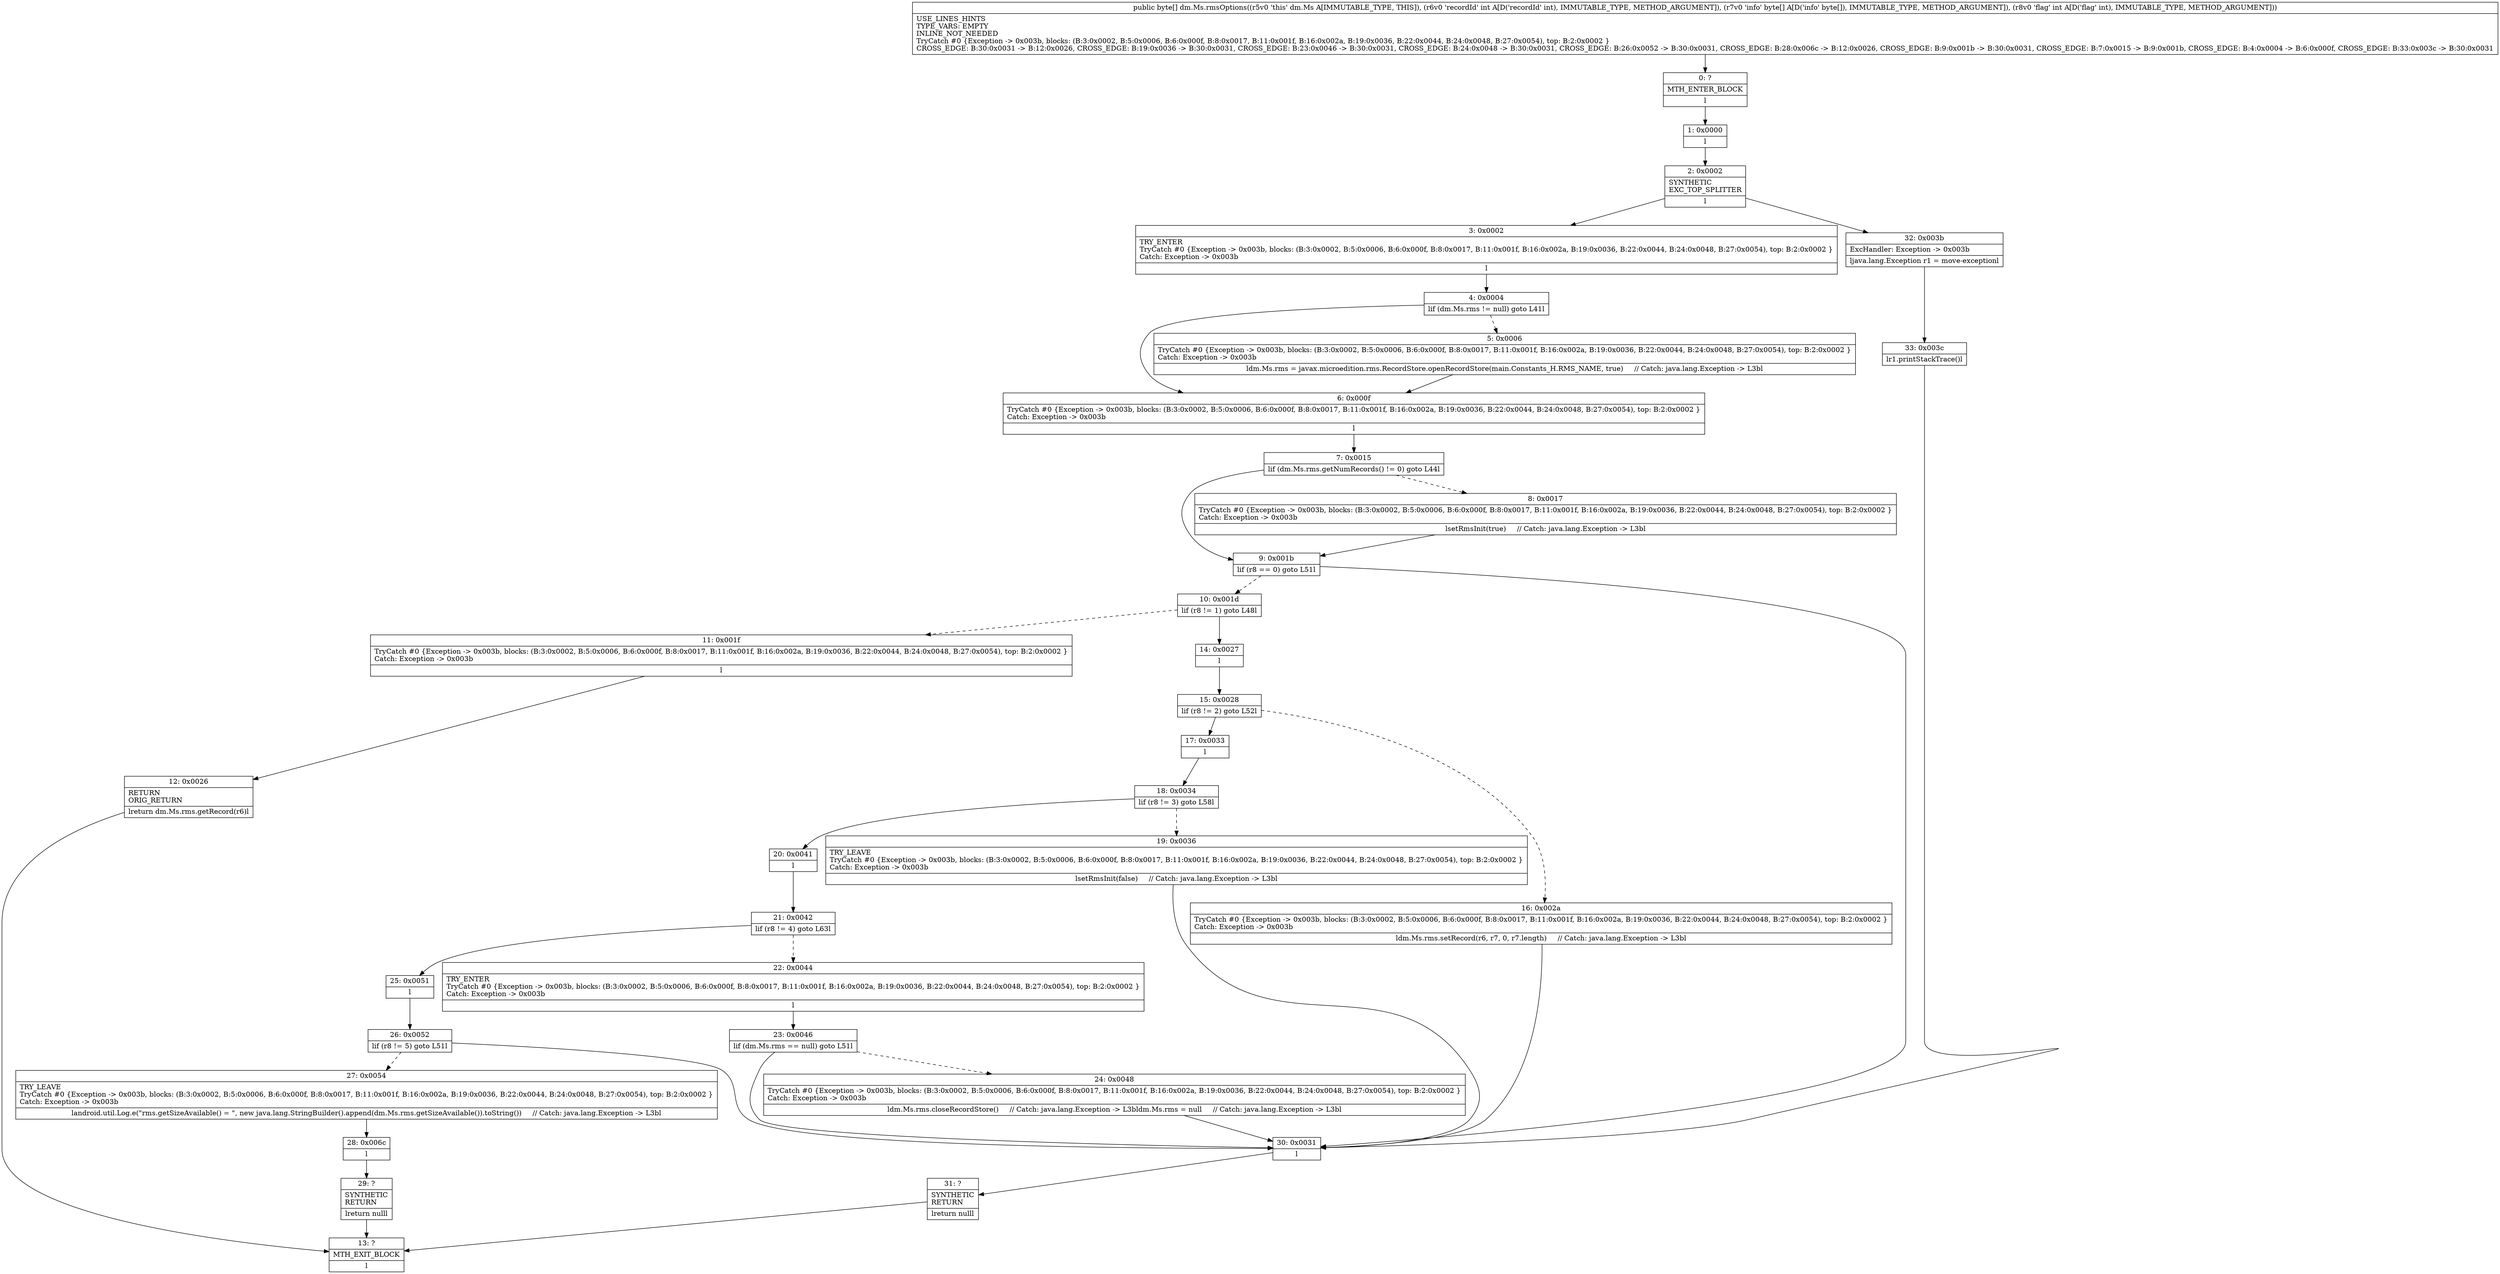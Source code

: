 digraph "CFG fordm.Ms.rmsOptions(I[BI)[B" {
Node_0 [shape=record,label="{0\:\ ?|MTH_ENTER_BLOCK\l|l}"];
Node_1 [shape=record,label="{1\:\ 0x0000|l}"];
Node_2 [shape=record,label="{2\:\ 0x0002|SYNTHETIC\lEXC_TOP_SPLITTER\l|l}"];
Node_3 [shape=record,label="{3\:\ 0x0002|TRY_ENTER\lTryCatch #0 \{Exception \-\> 0x003b, blocks: (B:3:0x0002, B:5:0x0006, B:6:0x000f, B:8:0x0017, B:11:0x001f, B:16:0x002a, B:19:0x0036, B:22:0x0044, B:24:0x0048, B:27:0x0054), top: B:2:0x0002 \}\lCatch: Exception \-\> 0x003b\l|l}"];
Node_4 [shape=record,label="{4\:\ 0x0004|lif (dm.Ms.rms != null) goto L41l}"];
Node_5 [shape=record,label="{5\:\ 0x0006|TryCatch #0 \{Exception \-\> 0x003b, blocks: (B:3:0x0002, B:5:0x0006, B:6:0x000f, B:8:0x0017, B:11:0x001f, B:16:0x002a, B:19:0x0036, B:22:0x0044, B:24:0x0048, B:27:0x0054), top: B:2:0x0002 \}\lCatch: Exception \-\> 0x003b\l|ldm.Ms.rms = javax.microedition.rms.RecordStore.openRecordStore(main.Constants_H.RMS_NAME, true)     \/\/ Catch: java.lang.Exception \-\> L3bl}"];
Node_6 [shape=record,label="{6\:\ 0x000f|TryCatch #0 \{Exception \-\> 0x003b, blocks: (B:3:0x0002, B:5:0x0006, B:6:0x000f, B:8:0x0017, B:11:0x001f, B:16:0x002a, B:19:0x0036, B:22:0x0044, B:24:0x0048, B:27:0x0054), top: B:2:0x0002 \}\lCatch: Exception \-\> 0x003b\l|l}"];
Node_7 [shape=record,label="{7\:\ 0x0015|lif (dm.Ms.rms.getNumRecords() != 0) goto L44l}"];
Node_8 [shape=record,label="{8\:\ 0x0017|TryCatch #0 \{Exception \-\> 0x003b, blocks: (B:3:0x0002, B:5:0x0006, B:6:0x000f, B:8:0x0017, B:11:0x001f, B:16:0x002a, B:19:0x0036, B:22:0x0044, B:24:0x0048, B:27:0x0054), top: B:2:0x0002 \}\lCatch: Exception \-\> 0x003b\l|lsetRmsInit(true)     \/\/ Catch: java.lang.Exception \-\> L3bl}"];
Node_9 [shape=record,label="{9\:\ 0x001b|lif (r8 == 0) goto L51l}"];
Node_10 [shape=record,label="{10\:\ 0x001d|lif (r8 != 1) goto L48l}"];
Node_11 [shape=record,label="{11\:\ 0x001f|TryCatch #0 \{Exception \-\> 0x003b, blocks: (B:3:0x0002, B:5:0x0006, B:6:0x000f, B:8:0x0017, B:11:0x001f, B:16:0x002a, B:19:0x0036, B:22:0x0044, B:24:0x0048, B:27:0x0054), top: B:2:0x0002 \}\lCatch: Exception \-\> 0x003b\l|l}"];
Node_12 [shape=record,label="{12\:\ 0x0026|RETURN\lORIG_RETURN\l|lreturn dm.Ms.rms.getRecord(r6)l}"];
Node_13 [shape=record,label="{13\:\ ?|MTH_EXIT_BLOCK\l|l}"];
Node_14 [shape=record,label="{14\:\ 0x0027|l}"];
Node_15 [shape=record,label="{15\:\ 0x0028|lif (r8 != 2) goto L52l}"];
Node_16 [shape=record,label="{16\:\ 0x002a|TryCatch #0 \{Exception \-\> 0x003b, blocks: (B:3:0x0002, B:5:0x0006, B:6:0x000f, B:8:0x0017, B:11:0x001f, B:16:0x002a, B:19:0x0036, B:22:0x0044, B:24:0x0048, B:27:0x0054), top: B:2:0x0002 \}\lCatch: Exception \-\> 0x003b\l|ldm.Ms.rms.setRecord(r6, r7, 0, r7.length)     \/\/ Catch: java.lang.Exception \-\> L3bl}"];
Node_17 [shape=record,label="{17\:\ 0x0033|l}"];
Node_18 [shape=record,label="{18\:\ 0x0034|lif (r8 != 3) goto L58l}"];
Node_19 [shape=record,label="{19\:\ 0x0036|TRY_LEAVE\lTryCatch #0 \{Exception \-\> 0x003b, blocks: (B:3:0x0002, B:5:0x0006, B:6:0x000f, B:8:0x0017, B:11:0x001f, B:16:0x002a, B:19:0x0036, B:22:0x0044, B:24:0x0048, B:27:0x0054), top: B:2:0x0002 \}\lCatch: Exception \-\> 0x003b\l|lsetRmsInit(false)     \/\/ Catch: java.lang.Exception \-\> L3bl}"];
Node_20 [shape=record,label="{20\:\ 0x0041|l}"];
Node_21 [shape=record,label="{21\:\ 0x0042|lif (r8 != 4) goto L63l}"];
Node_22 [shape=record,label="{22\:\ 0x0044|TRY_ENTER\lTryCatch #0 \{Exception \-\> 0x003b, blocks: (B:3:0x0002, B:5:0x0006, B:6:0x000f, B:8:0x0017, B:11:0x001f, B:16:0x002a, B:19:0x0036, B:22:0x0044, B:24:0x0048, B:27:0x0054), top: B:2:0x0002 \}\lCatch: Exception \-\> 0x003b\l|l}"];
Node_23 [shape=record,label="{23\:\ 0x0046|lif (dm.Ms.rms == null) goto L51l}"];
Node_24 [shape=record,label="{24\:\ 0x0048|TryCatch #0 \{Exception \-\> 0x003b, blocks: (B:3:0x0002, B:5:0x0006, B:6:0x000f, B:8:0x0017, B:11:0x001f, B:16:0x002a, B:19:0x0036, B:22:0x0044, B:24:0x0048, B:27:0x0054), top: B:2:0x0002 \}\lCatch: Exception \-\> 0x003b\l|ldm.Ms.rms.closeRecordStore()     \/\/ Catch: java.lang.Exception \-\> L3bldm.Ms.rms = null     \/\/ Catch: java.lang.Exception \-\> L3bl}"];
Node_25 [shape=record,label="{25\:\ 0x0051|l}"];
Node_26 [shape=record,label="{26\:\ 0x0052|lif (r8 != 5) goto L51l}"];
Node_27 [shape=record,label="{27\:\ 0x0054|TRY_LEAVE\lTryCatch #0 \{Exception \-\> 0x003b, blocks: (B:3:0x0002, B:5:0x0006, B:6:0x000f, B:8:0x0017, B:11:0x001f, B:16:0x002a, B:19:0x0036, B:22:0x0044, B:24:0x0048, B:27:0x0054), top: B:2:0x0002 \}\lCatch: Exception \-\> 0x003b\l|landroid.util.Log.e(\"rms.getSizeAvailable() = \", new java.lang.StringBuilder().append(dm.Ms.rms.getSizeAvailable()).toString())     \/\/ Catch: java.lang.Exception \-\> L3bl}"];
Node_28 [shape=record,label="{28\:\ 0x006c|l}"];
Node_29 [shape=record,label="{29\:\ ?|SYNTHETIC\lRETURN\l|lreturn nulll}"];
Node_30 [shape=record,label="{30\:\ 0x0031|l}"];
Node_31 [shape=record,label="{31\:\ ?|SYNTHETIC\lRETURN\l|lreturn nulll}"];
Node_32 [shape=record,label="{32\:\ 0x003b|ExcHandler: Exception \-\> 0x003b\l|ljava.lang.Exception r1 = move\-exceptionl}"];
Node_33 [shape=record,label="{33\:\ 0x003c|lr1.printStackTrace()l}"];
MethodNode[shape=record,label="{public byte[] dm.Ms.rmsOptions((r5v0 'this' dm.Ms A[IMMUTABLE_TYPE, THIS]), (r6v0 'recordId' int A[D('recordId' int), IMMUTABLE_TYPE, METHOD_ARGUMENT]), (r7v0 'info' byte[] A[D('info' byte[]), IMMUTABLE_TYPE, METHOD_ARGUMENT]), (r8v0 'flag' int A[D('flag' int), IMMUTABLE_TYPE, METHOD_ARGUMENT]))  | USE_LINES_HINTS\lTYPE_VARS: EMPTY\lINLINE_NOT_NEEDED\lTryCatch #0 \{Exception \-\> 0x003b, blocks: (B:3:0x0002, B:5:0x0006, B:6:0x000f, B:8:0x0017, B:11:0x001f, B:16:0x002a, B:19:0x0036, B:22:0x0044, B:24:0x0048, B:27:0x0054), top: B:2:0x0002 \}\lCROSS_EDGE: B:30:0x0031 \-\> B:12:0x0026, CROSS_EDGE: B:19:0x0036 \-\> B:30:0x0031, CROSS_EDGE: B:23:0x0046 \-\> B:30:0x0031, CROSS_EDGE: B:24:0x0048 \-\> B:30:0x0031, CROSS_EDGE: B:26:0x0052 \-\> B:30:0x0031, CROSS_EDGE: B:28:0x006c \-\> B:12:0x0026, CROSS_EDGE: B:9:0x001b \-\> B:30:0x0031, CROSS_EDGE: B:7:0x0015 \-\> B:9:0x001b, CROSS_EDGE: B:4:0x0004 \-\> B:6:0x000f, CROSS_EDGE: B:33:0x003c \-\> B:30:0x0031\l}"];
MethodNode -> Node_0;
Node_0 -> Node_1;
Node_1 -> Node_2;
Node_2 -> Node_3;
Node_2 -> Node_32;
Node_3 -> Node_4;
Node_4 -> Node_5[style=dashed];
Node_4 -> Node_6;
Node_5 -> Node_6;
Node_6 -> Node_7;
Node_7 -> Node_8[style=dashed];
Node_7 -> Node_9;
Node_8 -> Node_9;
Node_9 -> Node_10[style=dashed];
Node_9 -> Node_30;
Node_10 -> Node_11[style=dashed];
Node_10 -> Node_14;
Node_11 -> Node_12;
Node_12 -> Node_13;
Node_14 -> Node_15;
Node_15 -> Node_16[style=dashed];
Node_15 -> Node_17;
Node_16 -> Node_30;
Node_17 -> Node_18;
Node_18 -> Node_19[style=dashed];
Node_18 -> Node_20;
Node_19 -> Node_30;
Node_20 -> Node_21;
Node_21 -> Node_22[style=dashed];
Node_21 -> Node_25;
Node_22 -> Node_23;
Node_23 -> Node_30;
Node_23 -> Node_24[style=dashed];
Node_24 -> Node_30;
Node_25 -> Node_26;
Node_26 -> Node_30;
Node_26 -> Node_27[style=dashed];
Node_27 -> Node_28;
Node_28 -> Node_29;
Node_29 -> Node_13;
Node_30 -> Node_31;
Node_31 -> Node_13;
Node_32 -> Node_33;
Node_33 -> Node_30;
}

